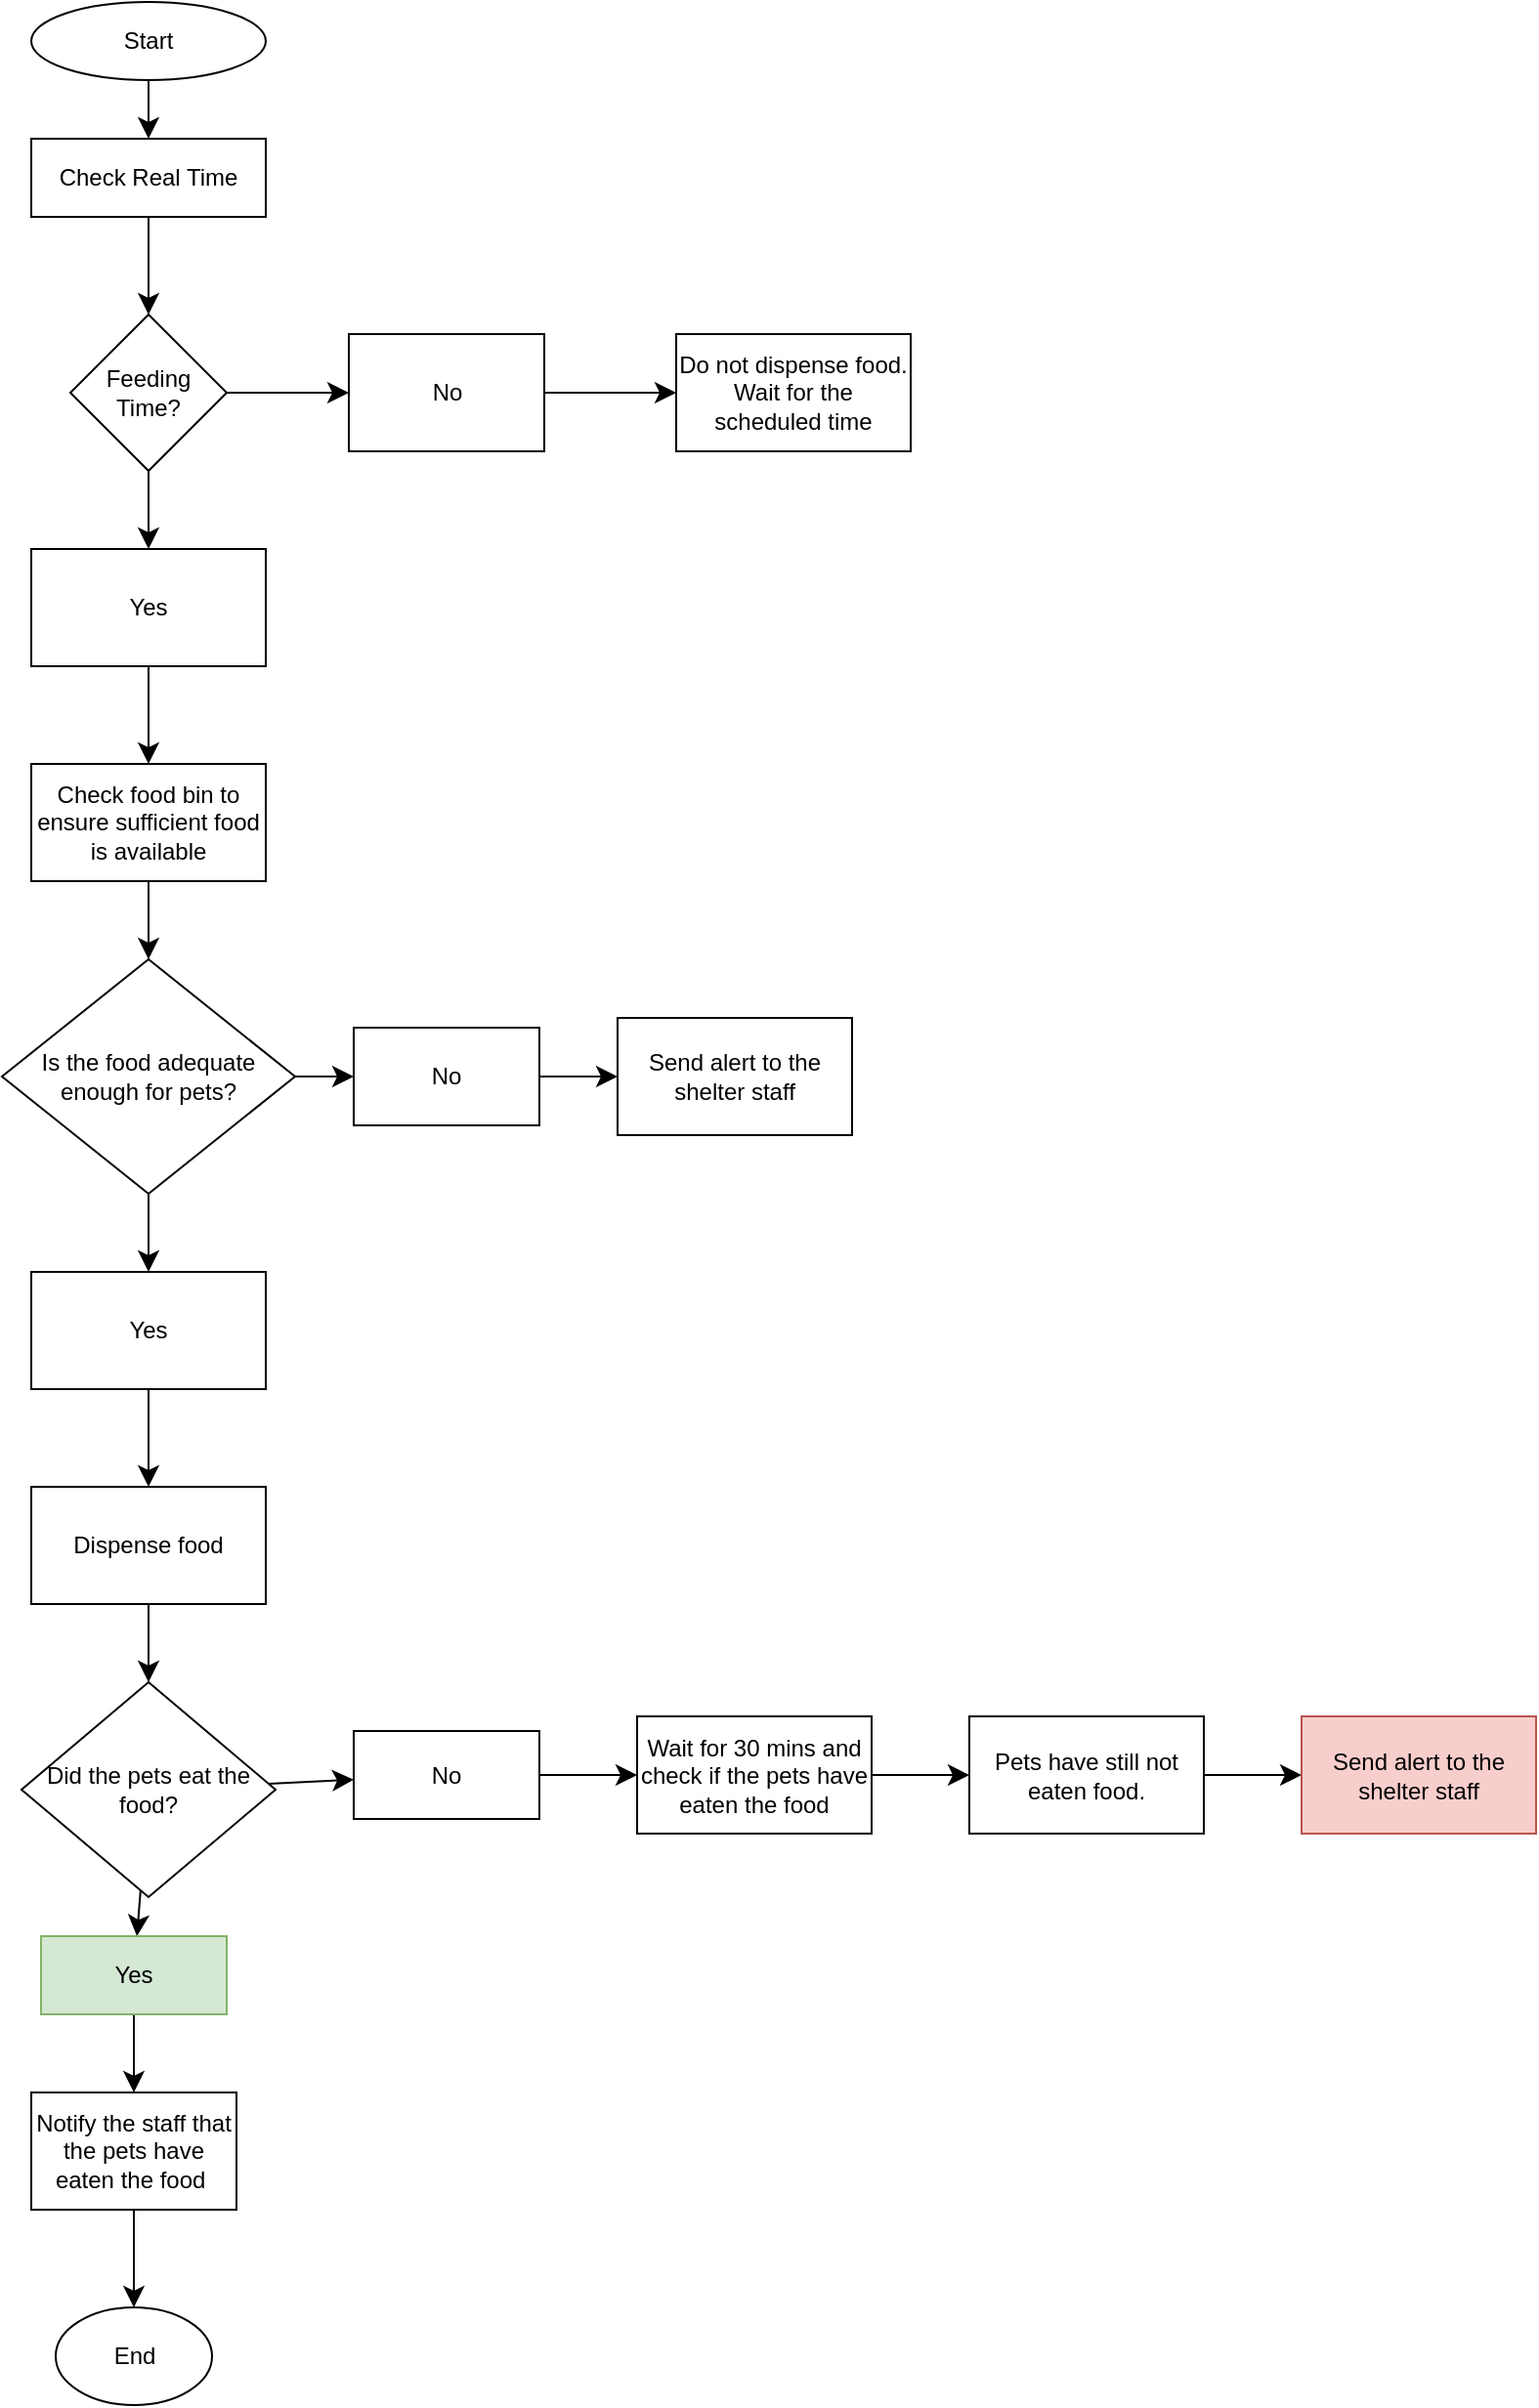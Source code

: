 <mxfile version="28.1.0">
  <diagram name="Page-1" id="p7NKGWyZLTB-9_XhmfBA">
    <mxGraphModel dx="1426" dy="777" grid="1" gridSize="10" guides="1" tooltips="1" connect="1" arrows="1" fold="1" page="1" pageScale="1" pageWidth="850" pageHeight="1100" math="0" shadow="0">
      <root>
        <mxCell id="0" />
        <mxCell id="1" parent="0" />
        <mxCell id="bFOI0pjpFYwL-A5WiE7Q-4" value="" style="edgeStyle=none;curved=1;rounded=0;orthogonalLoop=1;jettySize=auto;html=1;fontSize=12;startSize=8;endSize=8;" parent="1" source="bFOI0pjpFYwL-A5WiE7Q-2" target="bFOI0pjpFYwL-A5WiE7Q-3" edge="1">
          <mxGeometry relative="1" as="geometry" />
        </mxCell>
        <mxCell id="bFOI0pjpFYwL-A5WiE7Q-2" value="Start" style="ellipse;whiteSpace=wrap;html=1;" parent="1" vertex="1">
          <mxGeometry x="260" y="20" width="120" height="40" as="geometry" />
        </mxCell>
        <mxCell id="bFOI0pjpFYwL-A5WiE7Q-6" value="" style="edgeStyle=none;curved=1;rounded=0;orthogonalLoop=1;jettySize=auto;html=1;fontSize=12;startSize=8;endSize=8;" parent="1" source="bFOI0pjpFYwL-A5WiE7Q-3" target="bFOI0pjpFYwL-A5WiE7Q-5" edge="1">
          <mxGeometry relative="1" as="geometry" />
        </mxCell>
        <mxCell id="bFOI0pjpFYwL-A5WiE7Q-3" value="Check Real Time" style="whiteSpace=wrap;html=1;" parent="1" vertex="1">
          <mxGeometry x="260" y="90" width="120" height="40" as="geometry" />
        </mxCell>
        <mxCell id="bFOI0pjpFYwL-A5WiE7Q-8" value="" style="edgeStyle=none;curved=1;rounded=0;orthogonalLoop=1;jettySize=auto;html=1;fontSize=12;startSize=8;endSize=8;" parent="1" source="bFOI0pjpFYwL-A5WiE7Q-5" target="bFOI0pjpFYwL-A5WiE7Q-7" edge="1">
          <mxGeometry relative="1" as="geometry" />
        </mxCell>
        <mxCell id="bFOI0pjpFYwL-A5WiE7Q-12" value="" style="edgeStyle=none;curved=1;rounded=0;orthogonalLoop=1;jettySize=auto;html=1;fontSize=12;startSize=8;endSize=8;" parent="1" source="bFOI0pjpFYwL-A5WiE7Q-5" target="bFOI0pjpFYwL-A5WiE7Q-11" edge="1">
          <mxGeometry relative="1" as="geometry" />
        </mxCell>
        <mxCell id="bFOI0pjpFYwL-A5WiE7Q-5" value="Feeding Time?" style="rhombus;whiteSpace=wrap;html=1;" parent="1" vertex="1">
          <mxGeometry x="280" y="180" width="80" height="80" as="geometry" />
        </mxCell>
        <mxCell id="bFOI0pjpFYwL-A5WiE7Q-10" value="" style="edgeStyle=none;curved=1;rounded=0;orthogonalLoop=1;jettySize=auto;html=1;fontSize=12;startSize=8;endSize=8;" parent="1" source="bFOI0pjpFYwL-A5WiE7Q-7" target="bFOI0pjpFYwL-A5WiE7Q-9" edge="1">
          <mxGeometry relative="1" as="geometry" />
        </mxCell>
        <mxCell id="bFOI0pjpFYwL-A5WiE7Q-7" value="No" style="whiteSpace=wrap;html=1;" parent="1" vertex="1">
          <mxGeometry x="422.5" y="190" width="100" height="60" as="geometry" />
        </mxCell>
        <mxCell id="bFOI0pjpFYwL-A5WiE7Q-9" value="Do not dispense food. Wait for the scheduled time" style="whiteSpace=wrap;html=1;" parent="1" vertex="1">
          <mxGeometry x="590" y="190" width="120" height="60" as="geometry" />
        </mxCell>
        <mxCell id="bFOI0pjpFYwL-A5WiE7Q-15" value="" style="edgeStyle=none;curved=1;rounded=0;orthogonalLoop=1;jettySize=auto;html=1;fontSize=12;startSize=8;endSize=8;" parent="1" source="bFOI0pjpFYwL-A5WiE7Q-11" target="bFOI0pjpFYwL-A5WiE7Q-14" edge="1">
          <mxGeometry relative="1" as="geometry" />
        </mxCell>
        <mxCell id="bFOI0pjpFYwL-A5WiE7Q-11" value="Yes" style="whiteSpace=wrap;html=1;" parent="1" vertex="1">
          <mxGeometry x="260" y="300" width="120" height="60" as="geometry" />
        </mxCell>
        <mxCell id="bFOI0pjpFYwL-A5WiE7Q-13" style="edgeStyle=none;curved=1;rounded=0;orthogonalLoop=1;jettySize=auto;html=1;exitX=1;exitY=1;exitDx=0;exitDy=0;fontSize=12;startSize=8;endSize=8;" parent="1" source="bFOI0pjpFYwL-A5WiE7Q-7" target="bFOI0pjpFYwL-A5WiE7Q-7" edge="1">
          <mxGeometry relative="1" as="geometry" />
        </mxCell>
        <mxCell id="bFOI0pjpFYwL-A5WiE7Q-17" value="" style="edgeStyle=none;curved=1;rounded=0;orthogonalLoop=1;jettySize=auto;html=1;fontSize=12;startSize=8;endSize=8;" parent="1" source="bFOI0pjpFYwL-A5WiE7Q-14" target="bFOI0pjpFYwL-A5WiE7Q-16" edge="1">
          <mxGeometry relative="1" as="geometry" />
        </mxCell>
        <mxCell id="bFOI0pjpFYwL-A5WiE7Q-14" value="Check food bin to ensure sufficient food is available" style="whiteSpace=wrap;html=1;" parent="1" vertex="1">
          <mxGeometry x="260" y="410" width="120" height="60" as="geometry" />
        </mxCell>
        <mxCell id="bFOI0pjpFYwL-A5WiE7Q-19" value="" style="edgeStyle=none;curved=1;rounded=0;orthogonalLoop=1;jettySize=auto;html=1;fontSize=12;startSize=8;endSize=8;" parent="1" source="bFOI0pjpFYwL-A5WiE7Q-16" target="bFOI0pjpFYwL-A5WiE7Q-18" edge="1">
          <mxGeometry relative="1" as="geometry" />
        </mxCell>
        <mxCell id="bFOI0pjpFYwL-A5WiE7Q-23" value="" style="edgeStyle=none;curved=1;rounded=0;orthogonalLoop=1;jettySize=auto;html=1;fontSize=12;startSize=8;endSize=8;" parent="1" source="bFOI0pjpFYwL-A5WiE7Q-16" target="bFOI0pjpFYwL-A5WiE7Q-22" edge="1">
          <mxGeometry relative="1" as="geometry" />
        </mxCell>
        <mxCell id="bFOI0pjpFYwL-A5WiE7Q-16" value="Is the food adequate enough for pets?" style="rhombus;whiteSpace=wrap;html=1;" parent="1" vertex="1">
          <mxGeometry x="245" y="510" width="150" height="120" as="geometry" />
        </mxCell>
        <mxCell id="bFOI0pjpFYwL-A5WiE7Q-21" value="" style="edgeStyle=none;curved=1;rounded=0;orthogonalLoop=1;jettySize=auto;html=1;fontSize=12;startSize=8;endSize=8;" parent="1" source="bFOI0pjpFYwL-A5WiE7Q-18" target="bFOI0pjpFYwL-A5WiE7Q-20" edge="1">
          <mxGeometry relative="1" as="geometry" />
        </mxCell>
        <mxCell id="bFOI0pjpFYwL-A5WiE7Q-18" value="No" style="whiteSpace=wrap;html=1;" parent="1" vertex="1">
          <mxGeometry x="425" y="545" width="95" height="50" as="geometry" />
        </mxCell>
        <mxCell id="bFOI0pjpFYwL-A5WiE7Q-20" value="Send alert to the shelter staff" style="whiteSpace=wrap;html=1;" parent="1" vertex="1">
          <mxGeometry x="560" y="540" width="120" height="60" as="geometry" />
        </mxCell>
        <mxCell id="bFOI0pjpFYwL-A5WiE7Q-25" value="" style="edgeStyle=none;curved=1;rounded=0;orthogonalLoop=1;jettySize=auto;html=1;fontSize=12;startSize=8;endSize=8;" parent="1" source="bFOI0pjpFYwL-A5WiE7Q-22" target="bFOI0pjpFYwL-A5WiE7Q-24" edge="1">
          <mxGeometry relative="1" as="geometry" />
        </mxCell>
        <mxCell id="bFOI0pjpFYwL-A5WiE7Q-22" value="Yes" style="whiteSpace=wrap;html=1;" parent="1" vertex="1">
          <mxGeometry x="260" y="670" width="120" height="60" as="geometry" />
        </mxCell>
        <mxCell id="bFOI0pjpFYwL-A5WiE7Q-27" value="" style="edgeStyle=none;curved=1;rounded=0;orthogonalLoop=1;jettySize=auto;html=1;fontSize=12;startSize=8;endSize=8;" parent="1" source="bFOI0pjpFYwL-A5WiE7Q-24" target="bFOI0pjpFYwL-A5WiE7Q-26" edge="1">
          <mxGeometry relative="1" as="geometry" />
        </mxCell>
        <mxCell id="bFOI0pjpFYwL-A5WiE7Q-24" value="Dispense food" style="whiteSpace=wrap;html=1;" parent="1" vertex="1">
          <mxGeometry x="260" y="780" width="120" height="60" as="geometry" />
        </mxCell>
        <mxCell id="bFOI0pjpFYwL-A5WiE7Q-29" value="" style="edgeStyle=none;curved=1;rounded=0;orthogonalLoop=1;jettySize=auto;html=1;fontSize=12;startSize=8;endSize=8;" parent="1" source="bFOI0pjpFYwL-A5WiE7Q-26" target="bFOI0pjpFYwL-A5WiE7Q-28" edge="1">
          <mxGeometry relative="1" as="geometry" />
        </mxCell>
        <mxCell id="bFOI0pjpFYwL-A5WiE7Q-33" value="" style="edgeStyle=none;curved=1;rounded=0;orthogonalLoop=1;jettySize=auto;html=1;fontSize=12;startSize=8;endSize=8;" parent="1" source="bFOI0pjpFYwL-A5WiE7Q-26" target="bFOI0pjpFYwL-A5WiE7Q-32" edge="1">
          <mxGeometry relative="1" as="geometry" />
        </mxCell>
        <mxCell id="bFOI0pjpFYwL-A5WiE7Q-26" value="Did the pets eat the food?" style="rhombus;whiteSpace=wrap;html=1;" parent="1" vertex="1">
          <mxGeometry x="255" y="880" width="130" height="110" as="geometry" />
        </mxCell>
        <mxCell id="bFOI0pjpFYwL-A5WiE7Q-31" value="" style="edgeStyle=none;curved=1;rounded=0;orthogonalLoop=1;jettySize=auto;html=1;fontSize=12;startSize=8;endSize=8;" parent="1" source="bFOI0pjpFYwL-A5WiE7Q-28" target="bFOI0pjpFYwL-A5WiE7Q-30" edge="1">
          <mxGeometry relative="1" as="geometry" />
        </mxCell>
        <mxCell id="bFOI0pjpFYwL-A5WiE7Q-28" value="No" style="whiteSpace=wrap;html=1;" parent="1" vertex="1">
          <mxGeometry x="425" y="905" width="95" height="45" as="geometry" />
        </mxCell>
        <mxCell id="bFOI0pjpFYwL-A5WiE7Q-39" value="" style="edgeStyle=none;curved=1;rounded=0;orthogonalLoop=1;jettySize=auto;html=1;fontSize=12;startSize=8;endSize=8;" parent="1" source="bFOI0pjpFYwL-A5WiE7Q-30" target="bFOI0pjpFYwL-A5WiE7Q-38" edge="1">
          <mxGeometry relative="1" as="geometry" />
        </mxCell>
        <mxCell id="bFOI0pjpFYwL-A5WiE7Q-30" value="Wait for 30 mins and check if the pets have eaten the food" style="whiteSpace=wrap;html=1;" parent="1" vertex="1">
          <mxGeometry x="570" y="897.5" width="120" height="60" as="geometry" />
        </mxCell>
        <mxCell id="bFOI0pjpFYwL-A5WiE7Q-35" value="" style="edgeStyle=none;curved=1;rounded=0;orthogonalLoop=1;jettySize=auto;html=1;fontSize=12;startSize=8;endSize=8;" parent="1" source="bFOI0pjpFYwL-A5WiE7Q-32" target="bFOI0pjpFYwL-A5WiE7Q-34" edge="1">
          <mxGeometry relative="1" as="geometry" />
        </mxCell>
        <mxCell id="bFOI0pjpFYwL-A5WiE7Q-32" value="Yes" style="whiteSpace=wrap;html=1;fillColor=#d5e8d4;strokeColor=#82b366;" parent="1" vertex="1">
          <mxGeometry x="265" y="1010" width="95" height="40" as="geometry" />
        </mxCell>
        <mxCell id="bFOI0pjpFYwL-A5WiE7Q-37" value="" style="edgeStyle=none;curved=1;rounded=0;orthogonalLoop=1;jettySize=auto;html=1;fontSize=12;startSize=8;endSize=8;" parent="1" source="bFOI0pjpFYwL-A5WiE7Q-34" target="bFOI0pjpFYwL-A5WiE7Q-36" edge="1">
          <mxGeometry relative="1" as="geometry" />
        </mxCell>
        <mxCell id="bFOI0pjpFYwL-A5WiE7Q-34" value="Notify the staff that the pets have eaten the food&amp;nbsp;" style="whiteSpace=wrap;html=1;" parent="1" vertex="1">
          <mxGeometry x="260" y="1090" width="105" height="60" as="geometry" />
        </mxCell>
        <mxCell id="bFOI0pjpFYwL-A5WiE7Q-36" value="End" style="ellipse;whiteSpace=wrap;html=1;" parent="1" vertex="1">
          <mxGeometry x="272.5" y="1200" width="80" height="50" as="geometry" />
        </mxCell>
        <mxCell id="bFOI0pjpFYwL-A5WiE7Q-41" value="" style="edgeStyle=none;curved=1;rounded=0;orthogonalLoop=1;jettySize=auto;html=1;fontSize=12;startSize=8;endSize=8;" parent="1" source="bFOI0pjpFYwL-A5WiE7Q-38" target="bFOI0pjpFYwL-A5WiE7Q-40" edge="1">
          <mxGeometry relative="1" as="geometry" />
        </mxCell>
        <mxCell id="bFOI0pjpFYwL-A5WiE7Q-38" value="Pets have still not eaten food." style="whiteSpace=wrap;html=1;" parent="1" vertex="1">
          <mxGeometry x="740" y="897.5" width="120" height="60" as="geometry" />
        </mxCell>
        <mxCell id="bFOI0pjpFYwL-A5WiE7Q-40" value="Send alert to the shelter staff" style="whiteSpace=wrap;html=1;fillColor=#f8cecc;strokeColor=#b85450;" parent="1" vertex="1">
          <mxGeometry x="910" y="897.5" width="120" height="60" as="geometry" />
        </mxCell>
      </root>
    </mxGraphModel>
  </diagram>
</mxfile>
